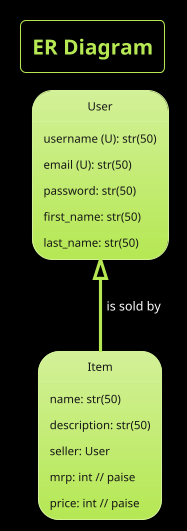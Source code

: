 @startuml 1

    !theme hacker
    skinparam BackgroundColor black
    title "ER Diagram"

    object User {
        username (U): str(50)
        email (U): str(50)
        password: str(50)
        first_name: str(50)
        last_name: str(50)
    }

    object Item {
        name: str(50)
        description: str(50)
        seller: User
        mrp: int // paise
        price: int // paise
    }

    User <|-- Item : is sold by

@enduml

@startuml 2

    !theme hacker
    skinparam BackgroundColor black
    title "Sequence Diagram"

    actor User
    participant urls
    participant users.urls
    participant users.views.post
    database "User DB"

    == post /users ==
    User             ->  urls             : post /users
    urls             ->  users.urls       : post /
    users.urls       ->  users.views.post : post /
    users.views.post ->  "User DB"        : INSERT
    users.views.post <-- "User DB"        : SUCCESS
    User             <-- users.views.post : 201 Created
@enduml

@startuml 3

    !theme hacker
    skinparam BackgroundColor black
    title "Sequence Diagram"

    actor User
    participant urls
    participant auths.urls
    participant auths.views.post
    database Session

    == post /auths ==
    User             ->  urls             : post /auths
    urls             ->  auths.urls       : post /
    auths.urls       ->  auths.views.post : post /
    auths.views.post ->  Session          : INSERT
    auths.views.post <-- Session          : SUCCESS
    User             <-- auths.views.post : 200 OK
@enduml

@startuml 4

    !theme hacker
    skinparam BackgroundColor black
    title "Sequence Diagram"

    actor User
    participant urls
    participant items.urls
    participant items.views.post
    database Item

    == post /items ==
    User             ->  urls             : post /items
    urls             ->  items.urls       : post /
    items.urls       ->  items.views.post : post /
    items.views.post ->  Item             : INSERT
    items.views.post <-- Item             : SUCCESS
    User             <-- items.views.post : 200 OK
@enduml